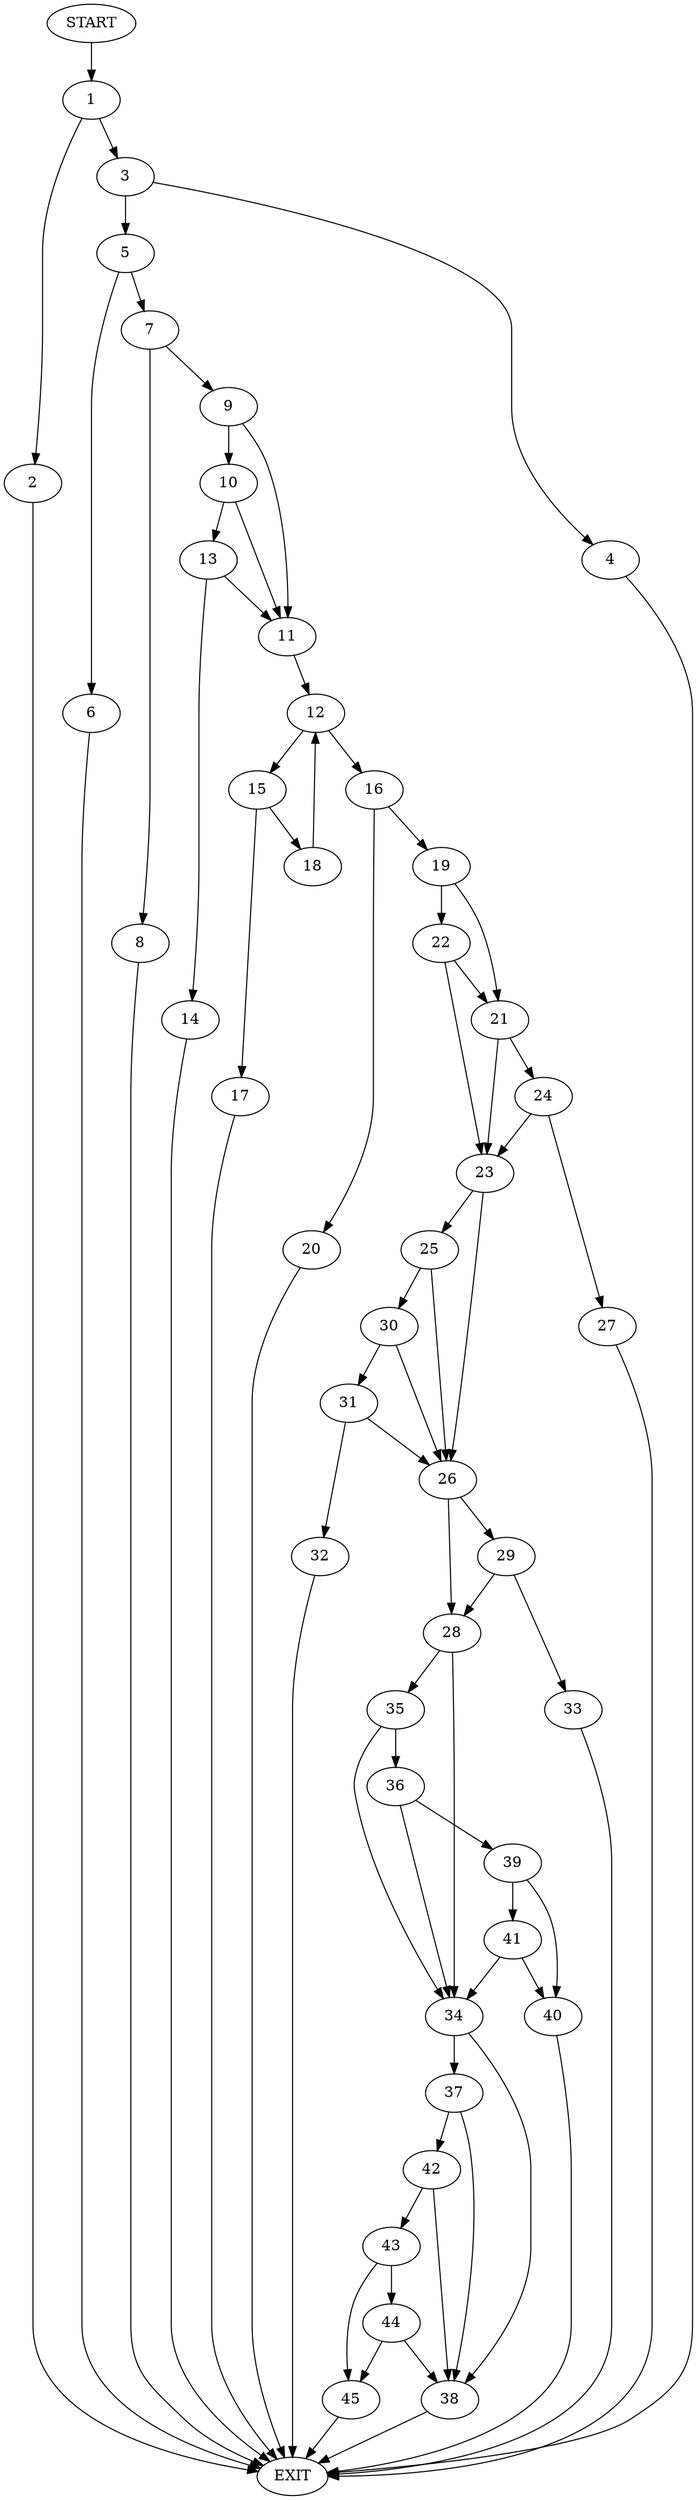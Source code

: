 digraph {
0 [label="START"]
46 [label="EXIT"]
0 -> 1
1 -> 2
1 -> 3
2 -> 46
3 -> 4
3 -> 5
4 -> 46
5 -> 6
5 -> 7
7 -> 8
7 -> 9
6 -> 46
8 -> 46
9 -> 10
9 -> 11
11 -> 12
10 -> 13
10 -> 11
13 -> 11
13 -> 14
14 -> 46
12 -> 15
12 -> 16
15 -> 17
15 -> 18
16 -> 19
16 -> 20
18 -> 12
17 -> 46
19 -> 21
19 -> 22
20 -> 46
21 -> 23
21 -> 24
22 -> 23
22 -> 21
23 -> 25
23 -> 26
24 -> 23
24 -> 27
27 -> 46
26 -> 28
26 -> 29
25 -> 26
25 -> 30
30 -> 31
30 -> 26
31 -> 32
31 -> 26
32 -> 46
29 -> 28
29 -> 33
28 -> 34
28 -> 35
33 -> 46
35 -> 36
35 -> 34
34 -> 37
34 -> 38
36 -> 34
36 -> 39
39 -> 40
39 -> 41
41 -> 40
41 -> 34
40 -> 46
38 -> 46
37 -> 38
37 -> 42
42 -> 38
42 -> 43
43 -> 44
43 -> 45
44 -> 38
44 -> 45
45 -> 46
}
